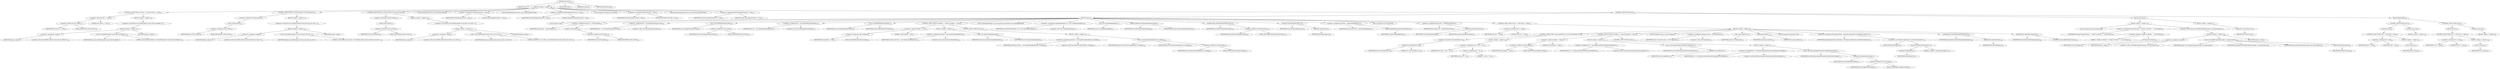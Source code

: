 digraph "execute" {  
"59" [label = <(METHOD,execute)<SUB>126</SUB>> ]
"17" [label = <(PARAM,this)<SUB>126</SUB>> ]
"60" [label = <(BLOCK,&lt;empty&gt;,&lt;empty&gt;)<SUB>126</SUB>> ]
"61" [label = <(CONTROL_STRUCTURE,if (srcFile == null),if (srcFile == null))<SUB>128</SUB>> ]
"62" [label = <(&lt;operator&gt;.equals,srcFile == null)<SUB>128</SUB>> ]
"63" [label = <(&lt;operator&gt;.fieldAccess,this.srcFile)<SUB>128</SUB>> ]
"64" [label = <(IDENTIFIER,this,srcFile == null)<SUB>128</SUB>> ]
"65" [label = <(FIELD_IDENTIFIER,srcFile,srcFile)<SUB>128</SUB>> ]
"66" [label = <(LITERAL,null,srcFile == null)<SUB>128</SUB>> ]
"67" [label = <(BLOCK,&lt;empty&gt;,&lt;empty&gt;)<SUB>128</SUB>> ]
"68" [label = <(&lt;operator&gt;.throw,throw new BuildException(&quot;Source file not defined.&quot;);)<SUB>129</SUB>> ]
"69" [label = <(BLOCK,&lt;empty&gt;,&lt;empty&gt;)<SUB>129</SUB>> ]
"70" [label = <(&lt;operator&gt;.assignment,&lt;empty&gt;)> ]
"71" [label = <(IDENTIFIER,$obj1,&lt;empty&gt;)> ]
"72" [label = <(&lt;operator&gt;.alloc,new BuildException(&quot;Source file not defined.&quot;))<SUB>129</SUB>> ]
"73" [label = <(&lt;init&gt;,new BuildException(&quot;Source file not defined.&quot;))<SUB>129</SUB>> ]
"74" [label = <(IDENTIFIER,$obj1,new BuildException(&quot;Source file not defined.&quot;))> ]
"75" [label = <(LITERAL,&quot;Source file not defined.&quot;,new BuildException(&quot;Source file not defined.&quot;))<SUB>129</SUB>> ]
"76" [label = <(IDENTIFIER,$obj1,&lt;empty&gt;)> ]
"77" [label = <(CONTROL_STRUCTURE,if (!srcFile.exists()),if (!srcFile.exists()))<SUB>132</SUB>> ]
"78" [label = <(&lt;operator&gt;.logicalNot,!srcFile.exists())<SUB>132</SUB>> ]
"79" [label = <(exists,srcFile.exists())<SUB>132</SUB>> ]
"80" [label = <(&lt;operator&gt;.fieldAccess,this.srcFile)<SUB>132</SUB>> ]
"81" [label = <(IDENTIFIER,this,srcFile.exists())<SUB>132</SUB>> ]
"82" [label = <(FIELD_IDENTIFIER,srcFile,srcFile)<SUB>132</SUB>> ]
"83" [label = <(BLOCK,&lt;empty&gt;,&lt;empty&gt;)<SUB>132</SUB>> ]
"84" [label = <(&lt;operator&gt;.throw,throw new BuildException(&quot;Source file does not exist.&quot;);)<SUB>133</SUB>> ]
"85" [label = <(BLOCK,&lt;empty&gt;,&lt;empty&gt;)<SUB>133</SUB>> ]
"86" [label = <(&lt;operator&gt;.assignment,&lt;empty&gt;)> ]
"87" [label = <(IDENTIFIER,$obj2,&lt;empty&gt;)> ]
"88" [label = <(&lt;operator&gt;.alloc,new BuildException(&quot;Source file does not exist.&quot;))<SUB>133</SUB>> ]
"89" [label = <(&lt;init&gt;,new BuildException(&quot;Source file does not exist.&quot;))<SUB>133</SUB>> ]
"90" [label = <(IDENTIFIER,$obj2,new BuildException(&quot;Source file does not exist.&quot;))> ]
"91" [label = <(LITERAL,&quot;Source file does not exist.&quot;,new BuildException(&quot;Source file does not exist.&quot;))<SUB>133</SUB>> ]
"92" [label = <(IDENTIFIER,$obj2,&lt;empty&gt;)> ]
"93" [label = <(CONTROL_STRUCTURE,if (!srcFile.isFile()),if (!srcFile.isFile()))<SUB>136</SUB>> ]
"94" [label = <(&lt;operator&gt;.logicalNot,!srcFile.isFile())<SUB>136</SUB>> ]
"95" [label = <(isFile,srcFile.isFile())<SUB>136</SUB>> ]
"96" [label = <(&lt;operator&gt;.fieldAccess,this.srcFile)<SUB>136</SUB>> ]
"97" [label = <(IDENTIFIER,this,srcFile.isFile())<SUB>136</SUB>> ]
"98" [label = <(FIELD_IDENTIFIER,srcFile,srcFile)<SUB>136</SUB>> ]
"99" [label = <(BLOCK,&lt;empty&gt;,&lt;empty&gt;)<SUB>136</SUB>> ]
"100" [label = <(&lt;operator&gt;.throw,throw new BuildException(&quot;Source file is not a file.&quot;);)<SUB>137</SUB>> ]
"101" [label = <(BLOCK,&lt;empty&gt;,&lt;empty&gt;)<SUB>137</SUB>> ]
"102" [label = <(&lt;operator&gt;.assignment,&lt;empty&gt;)> ]
"103" [label = <(IDENTIFIER,$obj3,&lt;empty&gt;)> ]
"104" [label = <(&lt;operator&gt;.alloc,new BuildException(&quot;Source file is not a file.&quot;))<SUB>137</SUB>> ]
"105" [label = <(&lt;init&gt;,new BuildException(&quot;Source file is not a file.&quot;))<SUB>137</SUB>> ]
"106" [label = <(IDENTIFIER,$obj3,new BuildException(&quot;Source file is not a file.&quot;))> ]
"107" [label = <(LITERAL,&quot;Source file is not a file.&quot;,new BuildException(&quot;Source file is not a file.&quot;))<SUB>137</SUB>> ]
"108" [label = <(IDENTIFIER,$obj3,&lt;empty&gt;)> ]
"8" [label = <(LOCAL,FileInputStream fis: java.io.FileInputStream)> ]
"109" [label = <(&lt;operator&gt;.assignment,FileInputStream fis = null)<SUB>140</SUB>> ]
"110" [label = <(IDENTIFIER,fis,FileInputStream fis = null)<SUB>140</SUB>> ]
"111" [label = <(LITERAL,null,FileInputStream fis = null)<SUB>140</SUB>> ]
"10" [label = <(LOCAL,BufferedInputStream bis: java.io.BufferedInputStream)> ]
"112" [label = <(&lt;operator&gt;.assignment,BufferedInputStream bis = null)<SUB>141</SUB>> ]
"113" [label = <(IDENTIFIER,bis,BufferedInputStream bis = null)<SUB>141</SUB>> ]
"114" [label = <(LITERAL,null,BufferedInputStream bis = null)<SUB>141</SUB>> ]
"12" [label = <(LOCAL,Reader instream: java.io.Reader)> ]
"115" [label = <(&lt;operator&gt;.assignment,Reader instream = null)<SUB>142</SUB>> ]
"116" [label = <(IDENTIFIER,instream,Reader instream = null)<SUB>142</SUB>> ]
"117" [label = <(LITERAL,null,Reader instream = null)<SUB>142</SUB>> ]
"19" [label = <(LOCAL,ByteArrayInputStream tis: java.io.ByteArrayInputStream)> ]
"118" [label = <(&lt;operator&gt;.assignment,ByteArrayInputStream tis = null)<SUB>143</SUB>> ]
"119" [label = <(IDENTIFIER,tis,ByteArrayInputStream tis = null)<SUB>143</SUB>> ]
"120" [label = <(LITERAL,null,ByteArrayInputStream tis = null)<SUB>143</SUB>> ]
"121" [label = <(CONTROL_STRUCTURE,try,try)<SUB>145</SUB>> ]
"122" [label = <(BLOCK,try,try)<SUB>145</SUB>> ]
"123" [label = <(LOCAL,long len: long)> ]
"124" [label = <(&lt;operator&gt;.assignment,long len = srcFile.length())<SUB>146</SUB>> ]
"125" [label = <(IDENTIFIER,len,long len = srcFile.length())<SUB>146</SUB>> ]
"126" [label = <(length,srcFile.length())<SUB>146</SUB>> ]
"127" [label = <(&lt;operator&gt;.fieldAccess,this.srcFile)<SUB>146</SUB>> ]
"128" [label = <(IDENTIFIER,this,srcFile.length())<SUB>146</SUB>> ]
"129" [label = <(FIELD_IDENTIFIER,srcFile,srcFile)<SUB>146</SUB>> ]
"130" [label = <(&lt;operator&gt;.assignment,fis = new FileInputStream(srcFile))<SUB>149</SUB>> ]
"131" [label = <(IDENTIFIER,fis,fis = new FileInputStream(srcFile))<SUB>149</SUB>> ]
"132" [label = <(&lt;operator&gt;.alloc,new FileInputStream(srcFile))<SUB>149</SUB>> ]
"133" [label = <(&lt;init&gt;,new FileInputStream(srcFile))<SUB>149</SUB>> ]
"7" [label = <(IDENTIFIER,fis,new FileInputStream(srcFile))<SUB>149</SUB>> ]
"134" [label = <(&lt;operator&gt;.fieldAccess,this.srcFile)<SUB>149</SUB>> ]
"135" [label = <(IDENTIFIER,this,new FileInputStream(srcFile))<SUB>149</SUB>> ]
"136" [label = <(FIELD_IDENTIFIER,srcFile,srcFile)<SUB>149</SUB>> ]
"137" [label = <(&lt;operator&gt;.assignment,bis = new BufferedInputStream(fis))<SUB>150</SUB>> ]
"138" [label = <(IDENTIFIER,bis,bis = new BufferedInputStream(fis))<SUB>150</SUB>> ]
"139" [label = <(&lt;operator&gt;.alloc,new BufferedInputStream(fis))<SUB>150</SUB>> ]
"140" [label = <(&lt;init&gt;,new BufferedInputStream(fis))<SUB>150</SUB>> ]
"9" [label = <(IDENTIFIER,bis,new BufferedInputStream(fis))<SUB>150</SUB>> ]
"141" [label = <(IDENTIFIER,fis,new BufferedInputStream(fis))<SUB>150</SUB>> ]
"142" [label = <(CONTROL_STRUCTURE,if (encoding == null),if (encoding == null))<SUB>151</SUB>> ]
"143" [label = <(&lt;operator&gt;.equals,encoding == null)<SUB>151</SUB>> ]
"144" [label = <(&lt;operator&gt;.fieldAccess,this.encoding)<SUB>151</SUB>> ]
"145" [label = <(IDENTIFIER,this,encoding == null)<SUB>151</SUB>> ]
"146" [label = <(FIELD_IDENTIFIER,encoding,encoding)<SUB>151</SUB>> ]
"147" [label = <(LITERAL,null,encoding == null)<SUB>151</SUB>> ]
"148" [label = <(BLOCK,&lt;empty&gt;,&lt;empty&gt;)<SUB>151</SUB>> ]
"149" [label = <(&lt;operator&gt;.assignment,instream = new InputStreamReader(bis))<SUB>152</SUB>> ]
"150" [label = <(IDENTIFIER,instream,instream = new InputStreamReader(bis))<SUB>152</SUB>> ]
"151" [label = <(&lt;operator&gt;.alloc,new InputStreamReader(bis))<SUB>152</SUB>> ]
"152" [label = <(&lt;init&gt;,new InputStreamReader(bis))<SUB>152</SUB>> ]
"11" [label = <(IDENTIFIER,instream,new InputStreamReader(bis))<SUB>152</SUB>> ]
"153" [label = <(IDENTIFIER,bis,new InputStreamReader(bis))<SUB>152</SUB>> ]
"154" [label = <(CONTROL_STRUCTURE,else,else)<SUB>153</SUB>> ]
"155" [label = <(BLOCK,&lt;empty&gt;,&lt;empty&gt;)<SUB>153</SUB>> ]
"156" [label = <(&lt;operator&gt;.assignment,instream = new InputStreamReader(bis, encoding))<SUB>154</SUB>> ]
"157" [label = <(IDENTIFIER,instream,instream = new InputStreamReader(bis, encoding))<SUB>154</SUB>> ]
"158" [label = <(&lt;operator&gt;.alloc,new InputStreamReader(bis, encoding))<SUB>154</SUB>> ]
"159" [label = <(&lt;init&gt;,new InputStreamReader(bis, encoding))<SUB>154</SUB>> ]
"13" [label = <(IDENTIFIER,instream,new InputStreamReader(bis, encoding))<SUB>154</SUB>> ]
"160" [label = <(IDENTIFIER,bis,new InputStreamReader(bis, encoding))<SUB>154</SUB>> ]
"161" [label = <(&lt;operator&gt;.fieldAccess,this.encoding)<SUB>154</SUB>> ]
"162" [label = <(IDENTIFIER,this,new InputStreamReader(bis, encoding))<SUB>154</SUB>> ]
"163" [label = <(FIELD_IDENTIFIER,encoding,encoding)<SUB>154</SUB>> ]
"15" [label = <(LOCAL,ChainReaderHelper crh: org.apache.tools.ant.filters.util.ChainReaderHelper)> ]
"164" [label = <(&lt;operator&gt;.assignment,ChainReaderHelper crh = new ChainReaderHelper())<SUB>157</SUB>> ]
"165" [label = <(IDENTIFIER,crh,ChainReaderHelper crh = new ChainReaderHelper())<SUB>157</SUB>> ]
"166" [label = <(&lt;operator&gt;.alloc,new ChainReaderHelper())<SUB>157</SUB>> ]
"167" [label = <(&lt;init&gt;,new ChainReaderHelper())<SUB>157</SUB>> ]
"14" [label = <(IDENTIFIER,crh,new ChainReaderHelper())<SUB>157</SUB>> ]
"168" [label = <(setPrimaryReader,setPrimaryReader(instream))<SUB>158</SUB>> ]
"169" [label = <(IDENTIFIER,crh,setPrimaryReader(instream))<SUB>158</SUB>> ]
"170" [label = <(IDENTIFIER,instream,setPrimaryReader(instream))<SUB>158</SUB>> ]
"171" [label = <(setFilterChains,setFilterChains(filterChains))<SUB>159</SUB>> ]
"172" [label = <(IDENTIFIER,crh,setFilterChains(filterChains))<SUB>159</SUB>> ]
"173" [label = <(&lt;operator&gt;.fieldAccess,this.filterChains)<SUB>159</SUB>> ]
"174" [label = <(IDENTIFIER,this,setFilterChains(filterChains))<SUB>159</SUB>> ]
"175" [label = <(FIELD_IDENTIFIER,filterChains,filterChains)<SUB>159</SUB>> ]
"176" [label = <(setProject,setProject(getProject()))<SUB>160</SUB>> ]
"177" [label = <(IDENTIFIER,crh,setProject(getProject()))<SUB>160</SUB>> ]
"178" [label = <(getProject,getProject())<SUB>160</SUB>> ]
"16" [label = <(IDENTIFIER,this,getProject())<SUB>160</SUB>> ]
"179" [label = <(&lt;operator&gt;.assignment,instream = getAssembledReader())<SUB>161</SUB>> ]
"180" [label = <(IDENTIFIER,instream,instream = getAssembledReader())<SUB>161</SUB>> ]
"181" [label = <(getAssembledReader,getAssembledReader())<SUB>161</SUB>> ]
"182" [label = <(IDENTIFIER,crh,getAssembledReader())<SUB>161</SUB>> ]
"183" [label = <(LOCAL,String text: java.lang.String)> ]
"184" [label = <(&lt;operator&gt;.assignment,String text = readFully(instream))<SUB>163</SUB>> ]
"185" [label = <(IDENTIFIER,text,String text = readFully(instream))<SUB>163</SUB>> ]
"186" [label = <(readFully,readFully(instream))<SUB>163</SUB>> ]
"187" [label = <(IDENTIFIER,crh,readFully(instream))<SUB>163</SUB>> ]
"188" [label = <(IDENTIFIER,instream,readFully(instream))<SUB>163</SUB>> ]
"189" [label = <(CONTROL_STRUCTURE,if (text != null),if (text != null))<SUB>165</SUB>> ]
"190" [label = <(&lt;operator&gt;.notEquals,text != null)<SUB>165</SUB>> ]
"191" [label = <(IDENTIFIER,text,text != null)<SUB>165</SUB>> ]
"192" [label = <(LITERAL,null,text != null)<SUB>165</SUB>> ]
"193" [label = <(BLOCK,&lt;empty&gt;,&lt;empty&gt;)<SUB>165</SUB>> ]
"194" [label = <(CONTROL_STRUCTURE,if (!text.endsWith(&quot;\n&quot;)),if (!text.endsWith(&quot;\n&quot;)))<SUB>166</SUB>> ]
"195" [label = <(&lt;operator&gt;.logicalNot,!text.endsWith(&quot;\n&quot;))<SUB>166</SUB>> ]
"196" [label = <(endsWith,text.endsWith(&quot;\n&quot;))<SUB>166</SUB>> ]
"197" [label = <(IDENTIFIER,text,text.endsWith(&quot;\n&quot;))<SUB>166</SUB>> ]
"198" [label = <(LITERAL,&quot;\n&quot;,text.endsWith(&quot;\n&quot;))<SUB>166</SUB>> ]
"199" [label = <(BLOCK,&lt;empty&gt;,&lt;empty&gt;)<SUB>166</SUB>> ]
"200" [label = <(&lt;operator&gt;.assignment,text = text + &quot;\n&quot;)<SUB>167</SUB>> ]
"201" [label = <(IDENTIFIER,text,text = text + &quot;\n&quot;)<SUB>167</SUB>> ]
"202" [label = <(&lt;operator&gt;.addition,text + &quot;\n&quot;)<SUB>167</SUB>> ]
"203" [label = <(IDENTIFIER,text,text + &quot;\n&quot;)<SUB>167</SUB>> ]
"204" [label = <(LITERAL,&quot;\n&quot;,text + &quot;\n&quot;)<SUB>167</SUB>> ]
"205" [label = <(CONTROL_STRUCTURE,if (encoding == null),if (encoding == null))<SUB>170</SUB>> ]
"206" [label = <(&lt;operator&gt;.equals,encoding == null)<SUB>170</SUB>> ]
"207" [label = <(&lt;operator&gt;.fieldAccess,this.encoding)<SUB>170</SUB>> ]
"208" [label = <(IDENTIFIER,this,encoding == null)<SUB>170</SUB>> ]
"209" [label = <(FIELD_IDENTIFIER,encoding,encoding)<SUB>170</SUB>> ]
"210" [label = <(LITERAL,null,encoding == null)<SUB>170</SUB>> ]
"211" [label = <(BLOCK,&lt;empty&gt;,&lt;empty&gt;)<SUB>170</SUB>> ]
"212" [label = <(&lt;operator&gt;.assignment,tis = new ByteArrayInputStream(text.getBytes()))<SUB>171</SUB>> ]
"213" [label = <(IDENTIFIER,tis,tis = new ByteArrayInputStream(text.getBytes()))<SUB>171</SUB>> ]
"214" [label = <(&lt;operator&gt;.alloc,new ByteArrayInputStream(text.getBytes()))<SUB>171</SUB>> ]
"215" [label = <(&lt;init&gt;,new ByteArrayInputStream(text.getBytes()))<SUB>171</SUB>> ]
"18" [label = <(IDENTIFIER,tis,new ByteArrayInputStream(text.getBytes()))<SUB>171</SUB>> ]
"216" [label = <(getBytes,text.getBytes())<SUB>171</SUB>> ]
"217" [label = <(IDENTIFIER,text,text.getBytes())<SUB>171</SUB>> ]
"218" [label = <(CONTROL_STRUCTURE,else,else)<SUB>172</SUB>> ]
"219" [label = <(BLOCK,&lt;empty&gt;,&lt;empty&gt;)<SUB>172</SUB>> ]
"220" [label = <(&lt;operator&gt;.assignment,tis = new ByteArrayInputStream(text.getBytes(encoding)))<SUB>173</SUB>> ]
"221" [label = <(IDENTIFIER,tis,tis = new ByteArrayInputStream(text.getBytes(encoding)))<SUB>173</SUB>> ]
"222" [label = <(&lt;operator&gt;.alloc,new ByteArrayInputStream(text.getBytes(encoding)))<SUB>173</SUB>> ]
"223" [label = <(&lt;init&gt;,new ByteArrayInputStream(text.getBytes(encoding)))<SUB>173</SUB>> ]
"20" [label = <(IDENTIFIER,tis,new ByteArrayInputStream(text.getBytes(encoding)))<SUB>173</SUB>> ]
"224" [label = <(getBytes,text.getBytes(encoding))<SUB>173</SUB>> ]
"225" [label = <(IDENTIFIER,text,text.getBytes(encoding))<SUB>173</SUB>> ]
"226" [label = <(&lt;operator&gt;.fieldAccess,this.encoding)<SUB>173</SUB>> ]
"227" [label = <(IDENTIFIER,this,text.getBytes(encoding))<SUB>173</SUB>> ]
"228" [label = <(FIELD_IDENTIFIER,encoding,encoding)<SUB>173</SUB>> ]
"22" [label = <(LOCAL,Properties props: java.util.Properties)> ]
"229" [label = <(&lt;operator&gt;.assignment,Properties props = new Properties())<SUB>175</SUB>> ]
"230" [label = <(IDENTIFIER,props,Properties props = new Properties())<SUB>175</SUB>> ]
"231" [label = <(&lt;operator&gt;.alloc,new Properties())<SUB>175</SUB>> ]
"232" [label = <(&lt;init&gt;,new Properties())<SUB>175</SUB>> ]
"21" [label = <(IDENTIFIER,props,new Properties())<SUB>175</SUB>> ]
"233" [label = <(load,props.load(tis))<SUB>176</SUB>> ]
"234" [label = <(IDENTIFIER,props,props.load(tis))<SUB>176</SUB>> ]
"235" [label = <(IDENTIFIER,tis,props.load(tis))<SUB>176</SUB>> ]
"236" [label = <(LOCAL,Property propertyTask: ANY)> ]
"237" [label = <(&lt;operator&gt;.assignment,ANY propertyTask = (Property) getProject().createTask(&quot;property&quot;))<SUB>178</SUB>> ]
"238" [label = <(IDENTIFIER,propertyTask,ANY propertyTask = (Property) getProject().createTask(&quot;property&quot;))<SUB>178</SUB>> ]
"239" [label = <(&lt;operator&gt;.cast,(Property) getProject().createTask(&quot;property&quot;))<SUB>179</SUB>> ]
"240" [label = <(TYPE_REF,Property,Property)<SUB>179</SUB>> ]
"241" [label = <(createTask,createTask(&quot;property&quot;))<SUB>179</SUB>> ]
"242" [label = <(getProject,getProject())<SUB>179</SUB>> ]
"23" [label = <(IDENTIFIER,this,getProject())<SUB>179</SUB>> ]
"243" [label = <(LITERAL,&quot;property&quot;,createTask(&quot;property&quot;))<SUB>179</SUB>> ]
"244" [label = <(setTaskName,setTaskName(getTaskName()))<SUB>180</SUB>> ]
"245" [label = <(IDENTIFIER,propertyTask,setTaskName(getTaskName()))<SUB>180</SUB>> ]
"246" [label = <(getTaskName,getTaskName())<SUB>180</SUB>> ]
"24" [label = <(IDENTIFIER,this,getTaskName())<SUB>180</SUB>> ]
"247" [label = <(addProperties,addProperties(props))<SUB>181</SUB>> ]
"248" [label = <(IDENTIFIER,propertyTask,addProperties(props))<SUB>181</SUB>> ]
"249" [label = <(IDENTIFIER,props,addProperties(props))<SUB>181</SUB>> ]
"250" [label = <(BLOCK,catch,catch)> ]
"251" [label = <(BLOCK,&lt;empty&gt;,&lt;empty&gt;)<SUB>184</SUB>> ]
"252" [label = <(LOCAL,String message: java.lang.String)> ]
"253" [label = <(&lt;operator&gt;.assignment,String message = &quot;Unable to load file: &quot; + ioe.toString())<SUB>185</SUB>> ]
"254" [label = <(IDENTIFIER,message,String message = &quot;Unable to load file: &quot; + ioe.toString())<SUB>185</SUB>> ]
"255" [label = <(&lt;operator&gt;.addition,&quot;Unable to load file: &quot; + ioe.toString())<SUB>185</SUB>> ]
"256" [label = <(LITERAL,&quot;Unable to load file: &quot;,&quot;Unable to load file: &quot; + ioe.toString())<SUB>185</SUB>> ]
"257" [label = <(toString,ioe.toString())<SUB>185</SUB>> ]
"258" [label = <(IDENTIFIER,ioe,ioe.toString())<SUB>185</SUB>> ]
"259" [label = <(&lt;operator&gt;.throw,throw new BuildException(message, ioe, getLocation());)<SUB>186</SUB>> ]
"260" [label = <(BLOCK,&lt;empty&gt;,&lt;empty&gt;)<SUB>186</SUB>> ]
"261" [label = <(&lt;operator&gt;.assignment,&lt;empty&gt;)> ]
"262" [label = <(IDENTIFIER,$obj12,&lt;empty&gt;)> ]
"263" [label = <(&lt;operator&gt;.alloc,new BuildException(message, ioe, getLocation()))<SUB>186</SUB>> ]
"264" [label = <(&lt;init&gt;,new BuildException(message, ioe, getLocation()))<SUB>186</SUB>> ]
"265" [label = <(IDENTIFIER,$obj12,new BuildException(message, ioe, getLocation()))> ]
"266" [label = <(IDENTIFIER,message,new BuildException(message, ioe, getLocation()))<SUB>186</SUB>> ]
"267" [label = <(IDENTIFIER,ioe,new BuildException(message, ioe, getLocation()))<SUB>186</SUB>> ]
"268" [label = <(getLocation,getLocation())<SUB>186</SUB>> ]
"25" [label = <(IDENTIFIER,this,getLocation())<SUB>186</SUB>> ]
"269" [label = <(IDENTIFIER,$obj12,&lt;empty&gt;)> ]
"270" [label = <(BLOCK,&lt;empty&gt;,&lt;empty&gt;)<SUB>187</SUB>> ]
"271" [label = <(&lt;operator&gt;.throw,throw be;)<SUB>188</SUB>> ]
"272" [label = <(IDENTIFIER,be,throw be;)<SUB>188</SUB>> ]
"273" [label = <(BLOCK,finally,finally)<SUB>189</SUB>> ]
"274" [label = <(CONTROL_STRUCTURE,try,try)<SUB>190</SUB>> ]
"275" [label = <(BLOCK,try,try)<SUB>190</SUB>> ]
"276" [label = <(CONTROL_STRUCTURE,if (fis != null),if (fis != null))<SUB>191</SUB>> ]
"277" [label = <(&lt;operator&gt;.notEquals,fis != null)<SUB>191</SUB>> ]
"278" [label = <(IDENTIFIER,fis,fis != null)<SUB>191</SUB>> ]
"279" [label = <(LITERAL,null,fis != null)<SUB>191</SUB>> ]
"280" [label = <(BLOCK,&lt;empty&gt;,&lt;empty&gt;)<SUB>191</SUB>> ]
"281" [label = <(close,fis.close())<SUB>192</SUB>> ]
"282" [label = <(IDENTIFIER,fis,fis.close())<SUB>192</SUB>> ]
"283" [label = <(BLOCK,catch,catch)> ]
"284" [label = <(BLOCK,&lt;empty&gt;,&lt;empty&gt;)<SUB>194</SUB>> ]
"285" [label = <(CONTROL_STRUCTURE,try,try)<SUB>197</SUB>> ]
"286" [label = <(BLOCK,try,try)<SUB>197</SUB>> ]
"287" [label = <(CONTROL_STRUCTURE,if (tis != null),if (tis != null))<SUB>198</SUB>> ]
"288" [label = <(&lt;operator&gt;.notEquals,tis != null)<SUB>198</SUB>> ]
"289" [label = <(IDENTIFIER,tis,tis != null)<SUB>198</SUB>> ]
"290" [label = <(LITERAL,null,tis != null)<SUB>198</SUB>> ]
"291" [label = <(BLOCK,&lt;empty&gt;,&lt;empty&gt;)<SUB>198</SUB>> ]
"292" [label = <(close,tis.close())<SUB>199</SUB>> ]
"293" [label = <(IDENTIFIER,tis,tis.close())<SUB>199</SUB>> ]
"294" [label = <(BLOCK,catch,catch)> ]
"295" [label = <(BLOCK,&lt;empty&gt;,&lt;empty&gt;)<SUB>201</SUB>> ]
"296" [label = <(MODIFIER,PUBLIC)> ]
"297" [label = <(MODIFIER,VIRTUAL)> ]
"298" [label = <(METHOD_RETURN,void)<SUB>126</SUB>> ]
  "59" -> "17" 
  "59" -> "60" 
  "59" -> "296" 
  "59" -> "297" 
  "59" -> "298" 
  "60" -> "61" 
  "60" -> "77" 
  "60" -> "93" 
  "60" -> "8" 
  "60" -> "109" 
  "60" -> "10" 
  "60" -> "112" 
  "60" -> "12" 
  "60" -> "115" 
  "60" -> "19" 
  "60" -> "118" 
  "60" -> "121" 
  "61" -> "62" 
  "61" -> "67" 
  "62" -> "63" 
  "62" -> "66" 
  "63" -> "64" 
  "63" -> "65" 
  "67" -> "68" 
  "68" -> "69" 
  "69" -> "70" 
  "69" -> "73" 
  "69" -> "76" 
  "70" -> "71" 
  "70" -> "72" 
  "73" -> "74" 
  "73" -> "75" 
  "77" -> "78" 
  "77" -> "83" 
  "78" -> "79" 
  "79" -> "80" 
  "80" -> "81" 
  "80" -> "82" 
  "83" -> "84" 
  "84" -> "85" 
  "85" -> "86" 
  "85" -> "89" 
  "85" -> "92" 
  "86" -> "87" 
  "86" -> "88" 
  "89" -> "90" 
  "89" -> "91" 
  "93" -> "94" 
  "93" -> "99" 
  "94" -> "95" 
  "95" -> "96" 
  "96" -> "97" 
  "96" -> "98" 
  "99" -> "100" 
  "100" -> "101" 
  "101" -> "102" 
  "101" -> "105" 
  "101" -> "108" 
  "102" -> "103" 
  "102" -> "104" 
  "105" -> "106" 
  "105" -> "107" 
  "109" -> "110" 
  "109" -> "111" 
  "112" -> "113" 
  "112" -> "114" 
  "115" -> "116" 
  "115" -> "117" 
  "118" -> "119" 
  "118" -> "120" 
  "121" -> "122" 
  "121" -> "250" 
  "121" -> "273" 
  "122" -> "123" 
  "122" -> "124" 
  "122" -> "130" 
  "122" -> "133" 
  "122" -> "137" 
  "122" -> "140" 
  "122" -> "142" 
  "122" -> "15" 
  "122" -> "164" 
  "122" -> "167" 
  "122" -> "168" 
  "122" -> "171" 
  "122" -> "176" 
  "122" -> "179" 
  "122" -> "183" 
  "122" -> "184" 
  "122" -> "189" 
  "124" -> "125" 
  "124" -> "126" 
  "126" -> "127" 
  "127" -> "128" 
  "127" -> "129" 
  "130" -> "131" 
  "130" -> "132" 
  "133" -> "7" 
  "133" -> "134" 
  "134" -> "135" 
  "134" -> "136" 
  "137" -> "138" 
  "137" -> "139" 
  "140" -> "9" 
  "140" -> "141" 
  "142" -> "143" 
  "142" -> "148" 
  "142" -> "154" 
  "143" -> "144" 
  "143" -> "147" 
  "144" -> "145" 
  "144" -> "146" 
  "148" -> "149" 
  "148" -> "152" 
  "149" -> "150" 
  "149" -> "151" 
  "152" -> "11" 
  "152" -> "153" 
  "154" -> "155" 
  "155" -> "156" 
  "155" -> "159" 
  "156" -> "157" 
  "156" -> "158" 
  "159" -> "13" 
  "159" -> "160" 
  "159" -> "161" 
  "161" -> "162" 
  "161" -> "163" 
  "164" -> "165" 
  "164" -> "166" 
  "167" -> "14" 
  "168" -> "169" 
  "168" -> "170" 
  "171" -> "172" 
  "171" -> "173" 
  "173" -> "174" 
  "173" -> "175" 
  "176" -> "177" 
  "176" -> "178" 
  "178" -> "16" 
  "179" -> "180" 
  "179" -> "181" 
  "181" -> "182" 
  "184" -> "185" 
  "184" -> "186" 
  "186" -> "187" 
  "186" -> "188" 
  "189" -> "190" 
  "189" -> "193" 
  "190" -> "191" 
  "190" -> "192" 
  "193" -> "194" 
  "193" -> "205" 
  "193" -> "22" 
  "193" -> "229" 
  "193" -> "232" 
  "193" -> "233" 
  "193" -> "236" 
  "193" -> "237" 
  "193" -> "244" 
  "193" -> "247" 
  "194" -> "195" 
  "194" -> "199" 
  "195" -> "196" 
  "196" -> "197" 
  "196" -> "198" 
  "199" -> "200" 
  "200" -> "201" 
  "200" -> "202" 
  "202" -> "203" 
  "202" -> "204" 
  "205" -> "206" 
  "205" -> "211" 
  "205" -> "218" 
  "206" -> "207" 
  "206" -> "210" 
  "207" -> "208" 
  "207" -> "209" 
  "211" -> "212" 
  "211" -> "215" 
  "212" -> "213" 
  "212" -> "214" 
  "215" -> "18" 
  "215" -> "216" 
  "216" -> "217" 
  "218" -> "219" 
  "219" -> "220" 
  "219" -> "223" 
  "220" -> "221" 
  "220" -> "222" 
  "223" -> "20" 
  "223" -> "224" 
  "224" -> "225" 
  "224" -> "226" 
  "226" -> "227" 
  "226" -> "228" 
  "229" -> "230" 
  "229" -> "231" 
  "232" -> "21" 
  "233" -> "234" 
  "233" -> "235" 
  "237" -> "238" 
  "237" -> "239" 
  "239" -> "240" 
  "239" -> "241" 
  "241" -> "242" 
  "241" -> "243" 
  "242" -> "23" 
  "244" -> "245" 
  "244" -> "246" 
  "246" -> "24" 
  "247" -> "248" 
  "247" -> "249" 
  "250" -> "251" 
  "250" -> "270" 
  "251" -> "252" 
  "251" -> "253" 
  "251" -> "259" 
  "253" -> "254" 
  "253" -> "255" 
  "255" -> "256" 
  "255" -> "257" 
  "257" -> "258" 
  "259" -> "260" 
  "260" -> "261" 
  "260" -> "264" 
  "260" -> "269" 
  "261" -> "262" 
  "261" -> "263" 
  "264" -> "265" 
  "264" -> "266" 
  "264" -> "267" 
  "264" -> "268" 
  "268" -> "25" 
  "270" -> "271" 
  "271" -> "272" 
  "273" -> "274" 
  "273" -> "285" 
  "274" -> "275" 
  "274" -> "283" 
  "275" -> "276" 
  "276" -> "277" 
  "276" -> "280" 
  "277" -> "278" 
  "277" -> "279" 
  "280" -> "281" 
  "281" -> "282" 
  "283" -> "284" 
  "285" -> "286" 
  "285" -> "294" 
  "286" -> "287" 
  "287" -> "288" 
  "287" -> "291" 
  "288" -> "289" 
  "288" -> "290" 
  "291" -> "292" 
  "292" -> "293" 
  "294" -> "295" 
}
